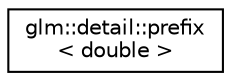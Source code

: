 digraph "Graphical Class Hierarchy"
{
  edge [fontname="Helvetica",fontsize="10",labelfontname="Helvetica",labelfontsize="10"];
  node [fontname="Helvetica",fontsize="10",shape=record];
  rankdir="LR";
  Node1 [label="glm::detail::prefix\l\< double \>",height=0.2,width=0.4,color="black", fillcolor="white", style="filled",URL="$structglm_1_1detail_1_1prefix_3_01double_01_4.html"];
}
